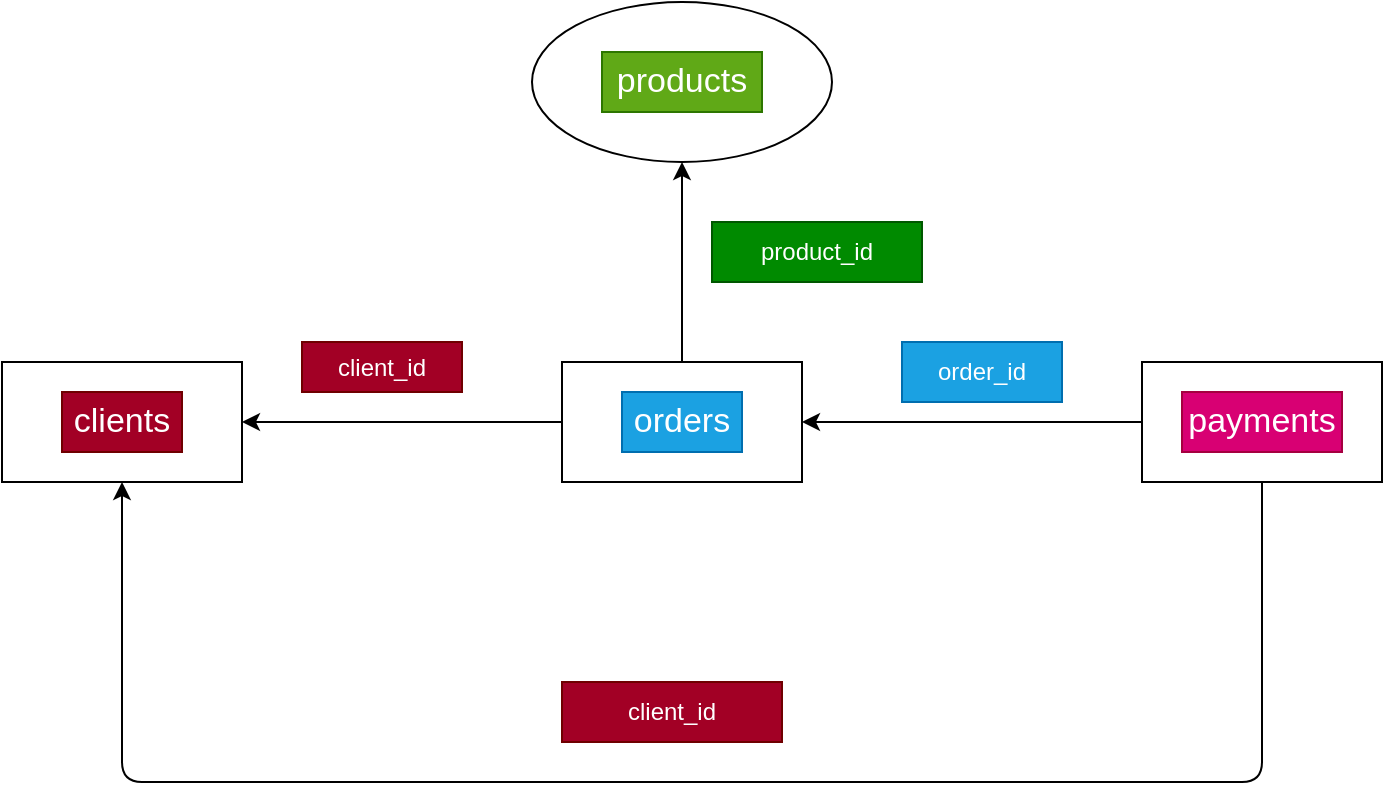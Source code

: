 <mxfile>
    <diagram id="kEYQpjpBKzMt2htOvgA-" name="Page-1">
        <mxGraphModel dx="887" dy="512" grid="1" gridSize="10" guides="1" tooltips="1" connect="1" arrows="1" fold="1" page="1" pageScale="1" pageWidth="850" pageHeight="1100" math="0" shadow="0">
            <root>
                <mxCell id="0"/>
                <mxCell id="1" parent="0"/>
                <mxCell id="3" value="" style="whiteSpace=wrap;html=1;" vertex="1" parent="1">
                    <mxGeometry x="370" y="270" width="120" height="60" as="geometry"/>
                </mxCell>
                <mxCell id="4" value="" style="whiteSpace=wrap;html=1;" vertex="1" parent="1">
                    <mxGeometry x="660" y="270" width="120" height="60" as="geometry"/>
                </mxCell>
                <mxCell id="5" value="" style="ellipse;whiteSpace=wrap;html=1;" vertex="1" parent="1">
                    <mxGeometry x="355" y="90" width="150" height="80" as="geometry"/>
                </mxCell>
                <mxCell id="6" value="&lt;font style=&quot;font-size: 17px;&quot;&gt;products&lt;/font&gt;" style="text;strokeColor=#2D7600;align=center;fillColor=#60a917;html=1;verticalAlign=middle;whiteSpace=wrap;rounded=0;fontColor=#ffffff;" vertex="1" parent="1">
                    <mxGeometry x="390" y="115" width="80" height="30" as="geometry"/>
                </mxCell>
                <mxCell id="7" value="&lt;font style=&quot;font-size: 17px;&quot;&gt;orders&lt;/font&gt;" style="text;strokeColor=#006EAF;align=center;fillColor=#1ba1e2;html=1;verticalAlign=middle;whiteSpace=wrap;rounded=0;fontColor=#ffffff;" vertex="1" parent="1">
                    <mxGeometry x="400" y="285" width="60" height="30" as="geometry"/>
                </mxCell>
                <mxCell id="8" value="&lt;font style=&quot;font-size: 17px;&quot;&gt;payments&lt;/font&gt;" style="text;strokeColor=#A50040;align=center;fillColor=#d80073;html=1;verticalAlign=middle;whiteSpace=wrap;rounded=0;fontColor=#ffffff;" vertex="1" parent="1">
                    <mxGeometry x="680" y="285" width="80" height="30" as="geometry"/>
                </mxCell>
                <mxCell id="10" value="" style="edgeStyle=none;orthogonalLoop=1;jettySize=auto;html=1;entryX=0.5;entryY=1;entryDx=0;entryDy=0;exitX=0.5;exitY=0;exitDx=0;exitDy=0;" edge="1" parent="1" source="3" target="5">
                    <mxGeometry width="80" relative="1" as="geometry">
                        <mxPoint x="380" y="230" as="sourcePoint"/>
                        <mxPoint x="270" y="250" as="targetPoint"/>
                        <Array as="points">
                            <mxPoint x="430" y="220"/>
                        </Array>
                    </mxGeometry>
                </mxCell>
                <mxCell id="13" value="product_id" style="text;strokeColor=#005700;align=center;fillColor=#008a00;html=1;verticalAlign=middle;whiteSpace=wrap;rounded=0;fontColor=#ffffff;" vertex="1" parent="1">
                    <mxGeometry x="445" y="200" width="105" height="30" as="geometry"/>
                </mxCell>
                <mxCell id="14" value="" style="edgeStyle=none;orthogonalLoop=1;jettySize=auto;html=1;exitX=0;exitY=0.5;exitDx=0;exitDy=0;" edge="1" parent="1" source="3">
                    <mxGeometry width="80" relative="1" as="geometry">
                        <mxPoint x="380" y="230" as="sourcePoint"/>
                        <mxPoint x="210" y="300" as="targetPoint"/>
                        <Array as="points"/>
                    </mxGeometry>
                </mxCell>
                <mxCell id="17" value="client_id" style="text;align=center;html=1;verticalAlign=middle;whiteSpace=wrap;rounded=0;labelBackgroundColor=none;fillColor=#a20025;fontColor=#ffffff;strokeColor=#6F0000;" vertex="1" parent="1">
                    <mxGeometry x="240" y="260" width="80" height="25" as="geometry"/>
                </mxCell>
                <mxCell id="18" value="" style="edgeStyle=none;orthogonalLoop=1;jettySize=auto;html=1;exitX=0;exitY=0.5;exitDx=0;exitDy=0;entryX=1;entryY=0.5;entryDx=0;entryDy=0;" edge="1" parent="1" source="4" target="3">
                    <mxGeometry width="80" relative="1" as="geometry">
                        <mxPoint x="380" y="230" as="sourcePoint"/>
                        <mxPoint x="480" y="360" as="targetPoint"/>
                        <Array as="points"/>
                    </mxGeometry>
                </mxCell>
                <mxCell id="19" value="order_id" style="text;strokeColor=#006EAF;align=center;fillColor=#1ba1e2;html=1;verticalAlign=middle;whiteSpace=wrap;rounded=0;labelBackgroundColor=none;fontColor=#ffffff;" vertex="1" parent="1">
                    <mxGeometry x="540" y="260" width="80" height="30" as="geometry"/>
                </mxCell>
                <mxCell id="20" value="" style="edgeStyle=none;orthogonalLoop=1;jettySize=auto;html=1;entryX=0.5;entryY=1;entryDx=0;entryDy=0;exitX=0.5;exitY=1;exitDx=0;exitDy=0;" edge="1" parent="1" source="4">
                    <mxGeometry width="80" relative="1" as="geometry">
                        <mxPoint x="600" y="410.926" as="sourcePoint"/>
                        <mxPoint x="150" y="330" as="targetPoint"/>
                        <Array as="points">
                            <mxPoint x="720" y="480"/>
                            <mxPoint x="400" y="480"/>
                            <mxPoint x="150" y="480"/>
                        </Array>
                    </mxGeometry>
                </mxCell>
                <mxCell id="21" value="client_id" style="text;strokeColor=#6F0000;align=center;fillColor=#a20025;html=1;verticalAlign=middle;whiteSpace=wrap;rounded=0;labelBackgroundColor=none;fontColor=#ffffff;" vertex="1" parent="1">
                    <mxGeometry x="370" y="430" width="110" height="30" as="geometry"/>
                </mxCell>
                <mxCell id="23" value="" style="whiteSpace=wrap;html=1;labelBackgroundColor=none;strokeColor=default;fillColor=none;" vertex="1" parent="1">
                    <mxGeometry x="90" y="270" width="120" height="60" as="geometry"/>
                </mxCell>
                <mxCell id="24" value="&lt;font style=&quot;font-size: 17px;&quot;&gt;clients&lt;/font&gt;" style="text;strokeColor=#6F0000;align=center;fillColor=#a20025;html=1;verticalAlign=middle;whiteSpace=wrap;rounded=0;labelBackgroundColor=none;fontColor=#ffffff;" vertex="1" parent="1">
                    <mxGeometry x="120" y="285" width="60" height="30" as="geometry"/>
                </mxCell>
            </root>
        </mxGraphModel>
    </diagram>
</mxfile>